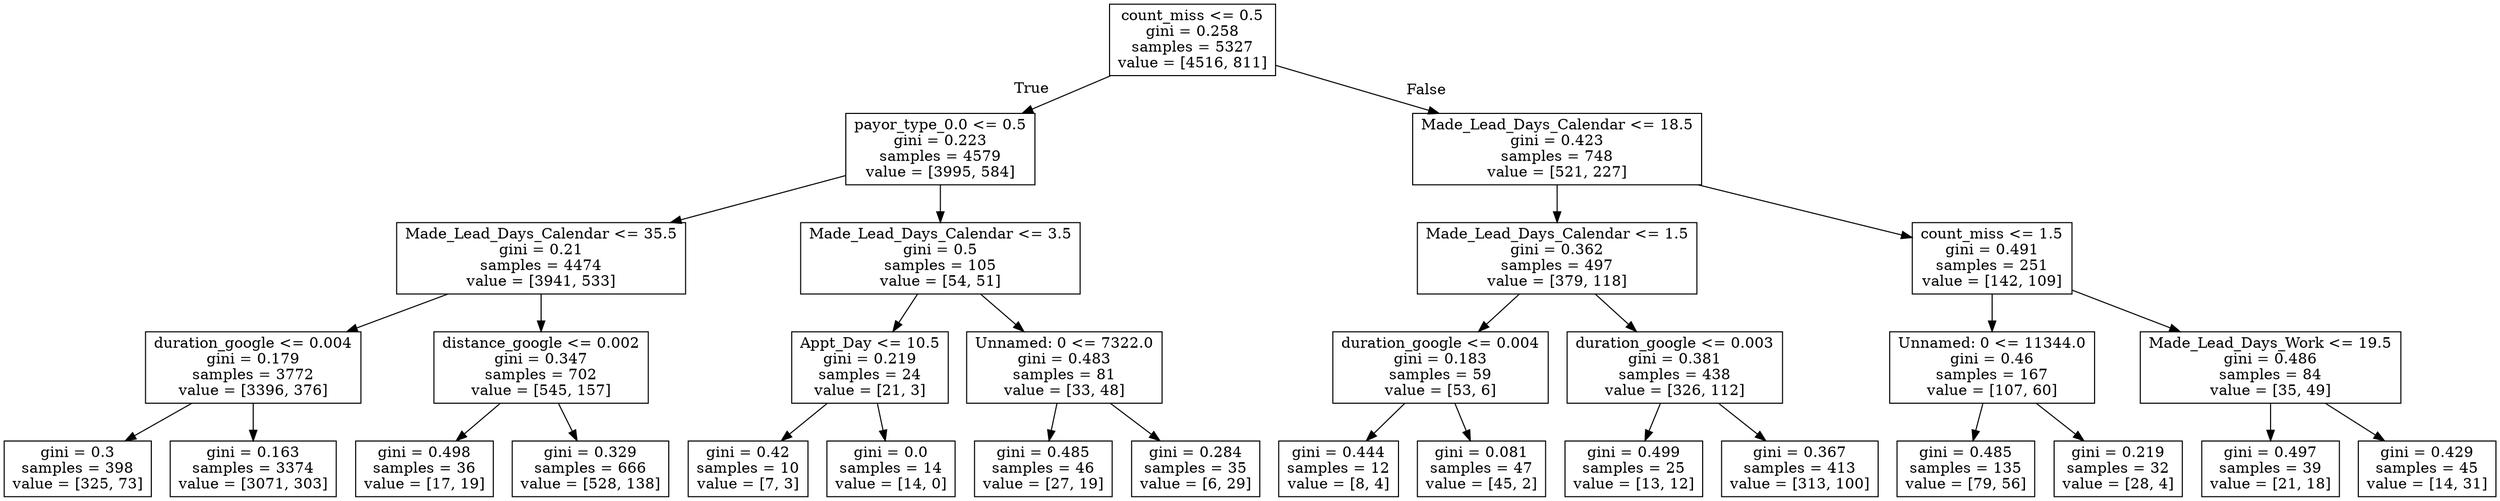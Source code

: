 digraph Tree {
node [shape=box] ;
0 [label="count_miss <= 0.5\ngini = 0.258\nsamples = 5327\nvalue = [4516, 811]"] ;
1 [label="payor_type_0.0 <= 0.5\ngini = 0.223\nsamples = 4579\nvalue = [3995, 584]"] ;
0 -> 1 [labeldistance=2.5, labelangle=45, headlabel="True"] ;
2 [label="Made_Lead_Days_Calendar <= 35.5\ngini = 0.21\nsamples = 4474\nvalue = [3941, 533]"] ;
1 -> 2 ;
3 [label="duration_google <= 0.004\ngini = 0.179\nsamples = 3772\nvalue = [3396, 376]"] ;
2 -> 3 ;
4 [label="gini = 0.3\nsamples = 398\nvalue = [325, 73]"] ;
3 -> 4 ;
5 [label="gini = 0.163\nsamples = 3374\nvalue = [3071, 303]"] ;
3 -> 5 ;
6 [label="distance_google <= 0.002\ngini = 0.347\nsamples = 702\nvalue = [545, 157]"] ;
2 -> 6 ;
7 [label="gini = 0.498\nsamples = 36\nvalue = [17, 19]"] ;
6 -> 7 ;
8 [label="gini = 0.329\nsamples = 666\nvalue = [528, 138]"] ;
6 -> 8 ;
9 [label="Made_Lead_Days_Calendar <= 3.5\ngini = 0.5\nsamples = 105\nvalue = [54, 51]"] ;
1 -> 9 ;
10 [label="Appt_Day <= 10.5\ngini = 0.219\nsamples = 24\nvalue = [21, 3]"] ;
9 -> 10 ;
11 [label="gini = 0.42\nsamples = 10\nvalue = [7, 3]"] ;
10 -> 11 ;
12 [label="gini = 0.0\nsamples = 14\nvalue = [14, 0]"] ;
10 -> 12 ;
13 [label="Unnamed: 0 <= 7322.0\ngini = 0.483\nsamples = 81\nvalue = [33, 48]"] ;
9 -> 13 ;
14 [label="gini = 0.485\nsamples = 46\nvalue = [27, 19]"] ;
13 -> 14 ;
15 [label="gini = 0.284\nsamples = 35\nvalue = [6, 29]"] ;
13 -> 15 ;
16 [label="Made_Lead_Days_Calendar <= 18.5\ngini = 0.423\nsamples = 748\nvalue = [521, 227]"] ;
0 -> 16 [labeldistance=2.5, labelangle=-45, headlabel="False"] ;
17 [label="Made_Lead_Days_Calendar <= 1.5\ngini = 0.362\nsamples = 497\nvalue = [379, 118]"] ;
16 -> 17 ;
18 [label="duration_google <= 0.004\ngini = 0.183\nsamples = 59\nvalue = [53, 6]"] ;
17 -> 18 ;
19 [label="gini = 0.444\nsamples = 12\nvalue = [8, 4]"] ;
18 -> 19 ;
20 [label="gini = 0.081\nsamples = 47\nvalue = [45, 2]"] ;
18 -> 20 ;
21 [label="duration_google <= 0.003\ngini = 0.381\nsamples = 438\nvalue = [326, 112]"] ;
17 -> 21 ;
22 [label="gini = 0.499\nsamples = 25\nvalue = [13, 12]"] ;
21 -> 22 ;
23 [label="gini = 0.367\nsamples = 413\nvalue = [313, 100]"] ;
21 -> 23 ;
24 [label="count_miss <= 1.5\ngini = 0.491\nsamples = 251\nvalue = [142, 109]"] ;
16 -> 24 ;
25 [label="Unnamed: 0 <= 11344.0\ngini = 0.46\nsamples = 167\nvalue = [107, 60]"] ;
24 -> 25 ;
26 [label="gini = 0.485\nsamples = 135\nvalue = [79, 56]"] ;
25 -> 26 ;
27 [label="gini = 0.219\nsamples = 32\nvalue = [28, 4]"] ;
25 -> 27 ;
28 [label="Made_Lead_Days_Work <= 19.5\ngini = 0.486\nsamples = 84\nvalue = [35, 49]"] ;
24 -> 28 ;
29 [label="gini = 0.497\nsamples = 39\nvalue = [21, 18]"] ;
28 -> 29 ;
30 [label="gini = 0.429\nsamples = 45\nvalue = [14, 31]"] ;
28 -> 30 ;
}